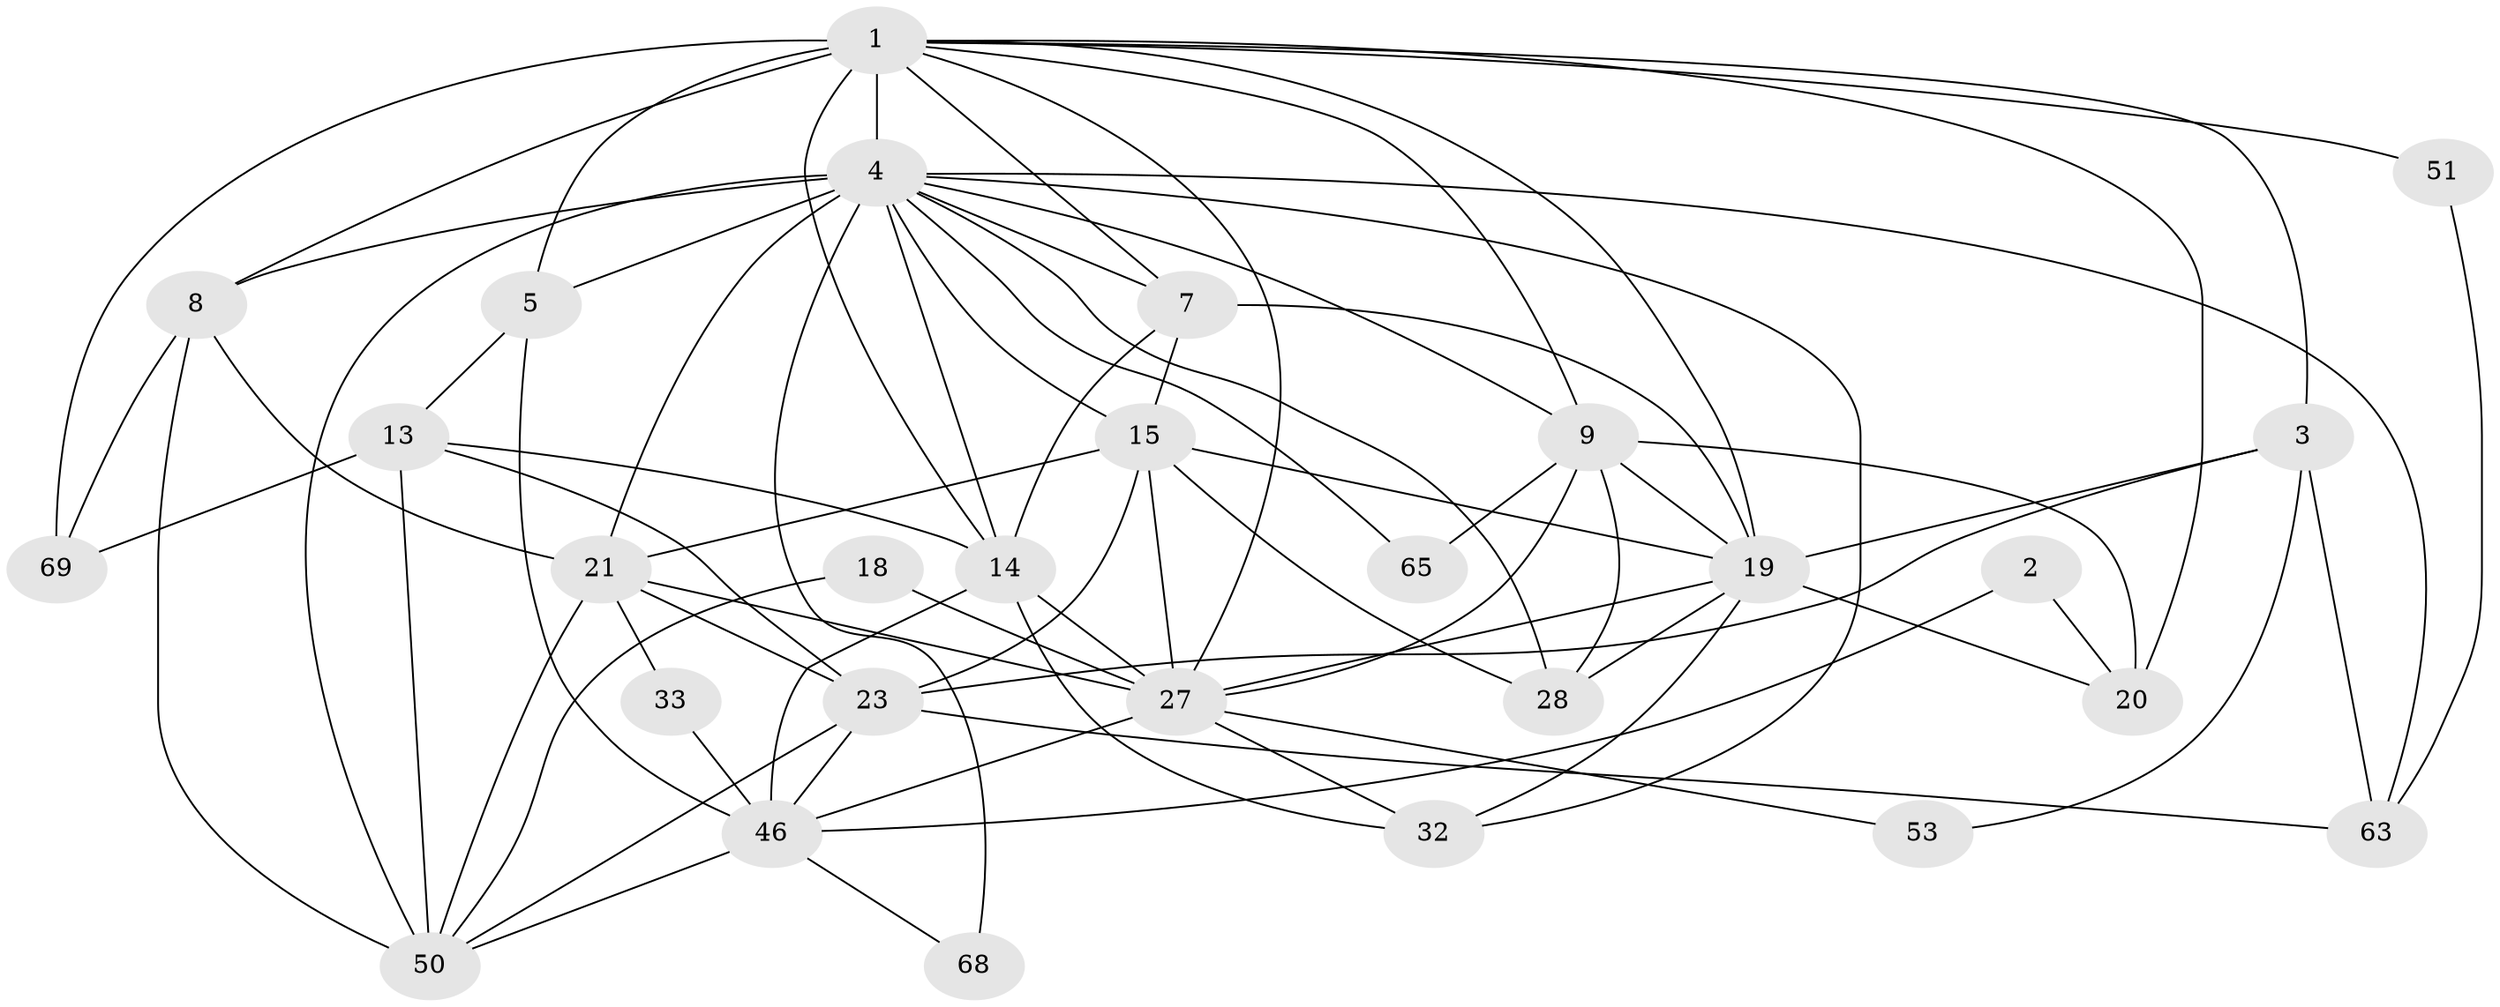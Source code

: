 // original degree distribution, {4: 0.3472222222222222, 3: 0.18055555555555555, 6: 0.08333333333333333, 5: 0.18055555555555555, 9: 0.013888888888888888, 2: 0.16666666666666666, 7: 0.013888888888888888, 8: 0.013888888888888888}
// Generated by graph-tools (version 1.1) at 2025/18/03/04/25 18:18:48]
// undirected, 28 vertices, 76 edges
graph export_dot {
graph [start="1"]
  node [color=gray90,style=filled];
  1 [super="+12+6"];
  2;
  3 [super="+56+49"];
  4 [super="+22+30+52+40"];
  5 [super="+41+29+44"];
  7 [super="+16+54"];
  8 [super="+66+24+57"];
  9 [super="+59"];
  13 [super="+17"];
  14 [super="+26+25"];
  15 [super="+67+35"];
  18;
  19 [super="+39+71+38"];
  20;
  21 [super="+34"];
  23 [super="+47"];
  27 [super="+43+60"];
  28 [super="+45"];
  32;
  33;
  46 [super="+62+48"];
  50 [super="+61"];
  51;
  53;
  63;
  65;
  68;
  69;
  1 -- 5 [weight=3];
  1 -- 51;
  1 -- 3 [weight=2];
  1 -- 8 [weight=2];
  1 -- 27;
  1 -- 4 [weight=3];
  1 -- 69;
  1 -- 7;
  1 -- 9;
  1 -- 14;
  1 -- 19;
  1 -- 20 [weight=2];
  2 -- 46 [weight=2];
  2 -- 20;
  3 -- 63;
  3 -- 53;
  3 -- 23;
  3 -- 19;
  4 -- 50 [weight=2];
  4 -- 68 [weight=2];
  4 -- 32;
  4 -- 65;
  4 -- 8 [weight=2];
  4 -- 5 [weight=2];
  4 -- 9;
  4 -- 7 [weight=2];
  4 -- 21 [weight=2];
  4 -- 28;
  4 -- 63;
  4 -- 14;
  4 -- 15;
  5 -- 46 [weight=2];
  5 -- 13;
  7 -- 15;
  7 -- 14 [weight=2];
  7 -- 19;
  8 -- 69;
  8 -- 21;
  8 -- 50;
  9 -- 28;
  9 -- 65;
  9 -- 19;
  9 -- 20;
  9 -- 27;
  13 -- 69;
  13 -- 23;
  13 -- 14;
  13 -- 50;
  14 -- 32;
  14 -- 27;
  14 -- 46;
  15 -- 27 [weight=2];
  15 -- 19 [weight=2];
  15 -- 21 [weight=2];
  15 -- 23;
  15 -- 28;
  18 -- 27;
  18 -- 50;
  19 -- 28;
  19 -- 32;
  19 -- 27;
  19 -- 20;
  21 -- 50;
  21 -- 33;
  21 -- 23;
  21 -- 27;
  23 -- 46;
  23 -- 63;
  23 -- 50;
  27 -- 53;
  27 -- 32;
  27 -- 46;
  33 -- 46;
  46 -- 68;
  46 -- 50 [weight=2];
  51 -- 63;
}
